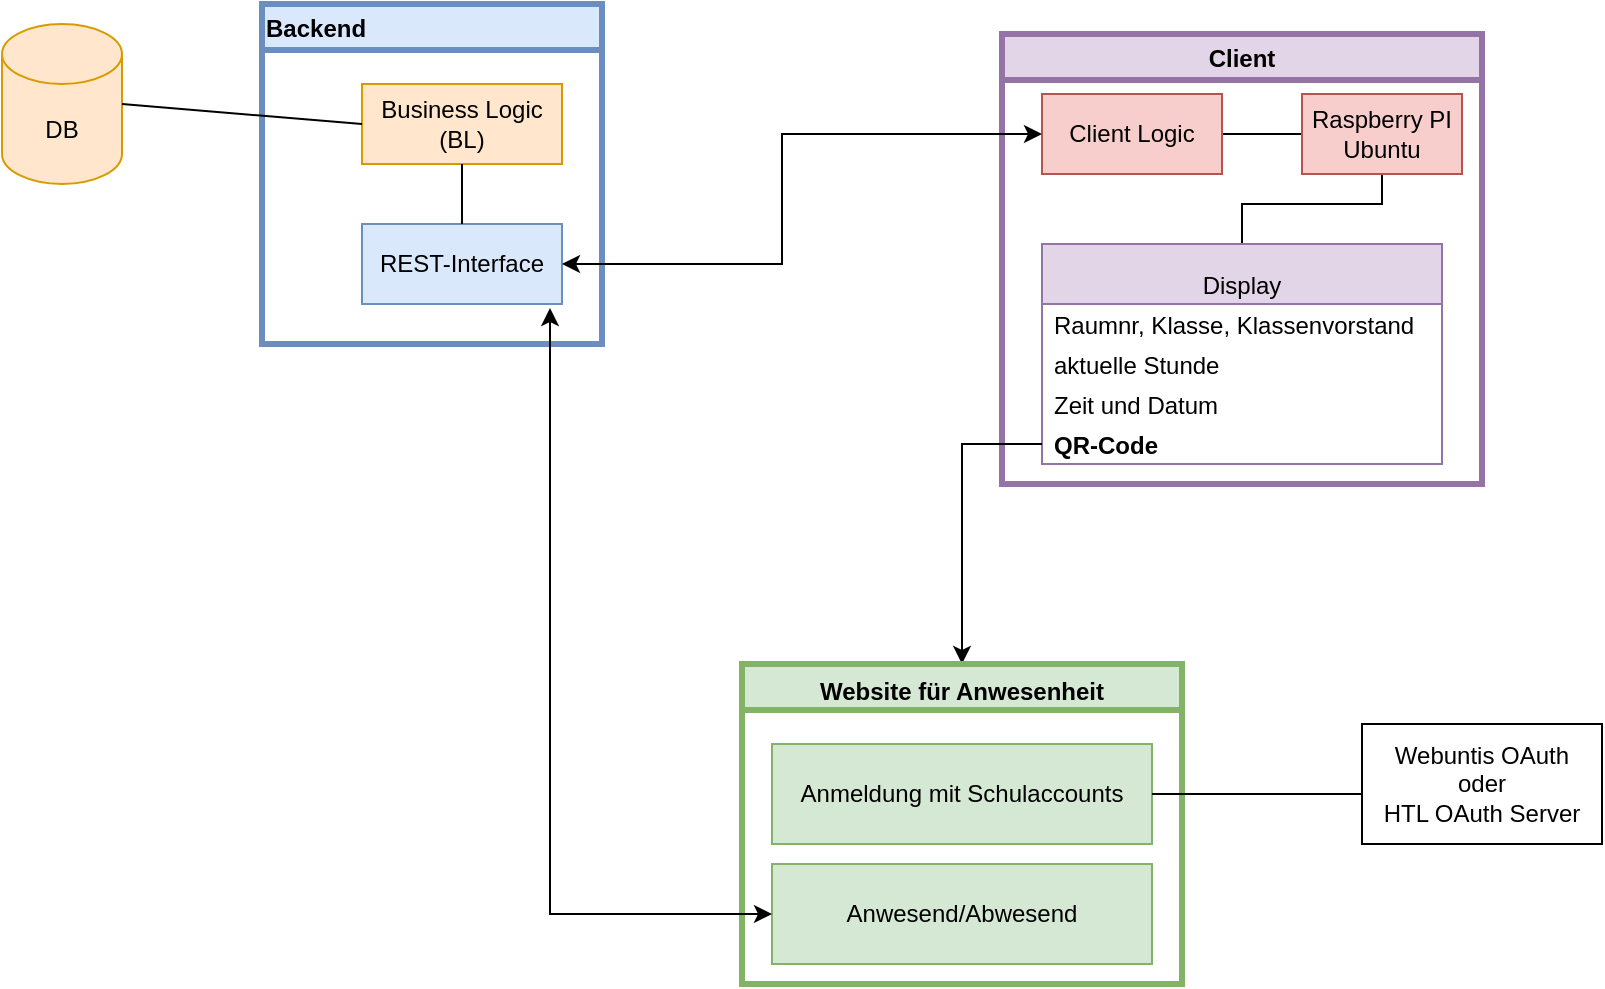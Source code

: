 <mxfile version="15.6.8" type="github">
  <diagram id="VIqUrMfN881pSGvHWkAi" name="Page-1">
    <mxGraphModel dx="1422" dy="740" grid="1" gridSize="10" guides="1" tooltips="1" connect="1" arrows="1" fold="1" page="1" pageScale="1" pageWidth="827" pageHeight="1169" math="0" shadow="0">
      <root>
        <mxCell id="0" />
        <mxCell id="1" parent="0" />
        <mxCell id="ZtJjANbV4Lpw1nc10nZc-3" value="Backend" style="swimlane;align=left;fillColor=#dae8fc;strokeColor=#6c8ebf;strokeWidth=3;" parent="1" vertex="1">
          <mxGeometry x="140" y="30" width="170" height="170" as="geometry" />
        </mxCell>
        <mxCell id="ZtJjANbV4Lpw1nc10nZc-5" value="Business Logic&lt;br&gt;(BL)" style="rounded=0;whiteSpace=wrap;html=1;align=center;fillColor=#ffe6cc;strokeColor=#d79b00;" parent="ZtJjANbV4Lpw1nc10nZc-3" vertex="1">
          <mxGeometry x="50" y="40" width="100" height="40" as="geometry" />
        </mxCell>
        <mxCell id="ZtJjANbV4Lpw1nc10nZc-9" value="REST-Interface" style="rounded=0;whiteSpace=wrap;html=1;align=center;fillColor=#dae8fc;strokeColor=#6c8ebf;" parent="ZtJjANbV4Lpw1nc10nZc-3" vertex="1">
          <mxGeometry x="50" y="110" width="100" height="40" as="geometry" />
        </mxCell>
        <mxCell id="ZtJjANbV4Lpw1nc10nZc-10" value="" style="endArrow=none;startArrow=none;html=1;rounded=0;exitX=0.5;exitY=1;exitDx=0;exitDy=0;entryX=0.5;entryY=0;entryDx=0;entryDy=0;startFill=0;endFill=0;" parent="ZtJjANbV4Lpw1nc10nZc-3" source="ZtJjANbV4Lpw1nc10nZc-5" target="ZtJjANbV4Lpw1nc10nZc-9" edge="1">
          <mxGeometry width="50" height="50" relative="1" as="geometry">
            <mxPoint x="300" y="350" as="sourcePoint" />
            <mxPoint x="350" y="300" as="targetPoint" />
          </mxGeometry>
        </mxCell>
        <mxCell id="ZtJjANbV4Lpw1nc10nZc-6" value="DB" style="shape=cylinder3;whiteSpace=wrap;html=1;boundedLbl=1;backgroundOutline=1;size=15;align=center;fillColor=#ffe6cc;strokeColor=#d79b00;" parent="1" vertex="1">
          <mxGeometry x="10" y="40" width="60" height="80" as="geometry" />
        </mxCell>
        <mxCell id="ZtJjANbV4Lpw1nc10nZc-8" value="" style="endArrow=none;startArrow=none;html=1;rounded=0;exitX=1;exitY=0.5;exitDx=0;exitDy=0;exitPerimeter=0;entryX=0;entryY=0.5;entryDx=0;entryDy=0;endFill=0;startFill=0;" parent="1" source="ZtJjANbV4Lpw1nc10nZc-6" target="ZtJjANbV4Lpw1nc10nZc-5" edge="1">
          <mxGeometry width="50" height="50" relative="1" as="geometry">
            <mxPoint x="460" y="420" as="sourcePoint" />
            <mxPoint x="110" y="110" as="targetPoint" />
          </mxGeometry>
        </mxCell>
        <mxCell id="ZtJjANbV4Lpw1nc10nZc-11" value="Client" style="swimlane;align=center;fillColor=#e1d5e7;strokeColor=#9673a6;verticalAlign=middle;strokeWidth=3;" parent="1" vertex="1">
          <mxGeometry x="510" y="45" width="240" height="225" as="geometry" />
        </mxCell>
        <mxCell id="ZtJjANbV4Lpw1nc10nZc-16" style="edgeStyle=orthogonalEdgeStyle;rounded=0;orthogonalLoop=1;jettySize=auto;html=1;entryX=1;entryY=0.5;entryDx=0;entryDy=0;startArrow=none;startFill=0;endArrow=none;endFill=0;" parent="ZtJjANbV4Lpw1nc10nZc-11" source="ZtJjANbV4Lpw1nc10nZc-13" target="ZtJjANbV4Lpw1nc10nZc-15" edge="1">
          <mxGeometry relative="1" as="geometry" />
        </mxCell>
        <mxCell id="N1tLH85BYtT5_raRtKyt-8" style="edgeStyle=orthogonalEdgeStyle;rounded=0;orthogonalLoop=1;jettySize=auto;html=1;entryX=0.5;entryY=0;entryDx=0;entryDy=0;startArrow=none;startFill=0;endArrow=none;endFill=0;" edge="1" parent="ZtJjANbV4Lpw1nc10nZc-11" source="ZtJjANbV4Lpw1nc10nZc-13" target="N1tLH85BYtT5_raRtKyt-2">
          <mxGeometry relative="1" as="geometry">
            <Array as="points">
              <mxPoint x="190" y="85" />
              <mxPoint x="120" y="85" />
            </Array>
          </mxGeometry>
        </mxCell>
        <mxCell id="ZtJjANbV4Lpw1nc10nZc-13" value="Raspberry PI&lt;br&gt;Ubuntu" style="rounded=0;whiteSpace=wrap;html=1;align=center;fillColor=#f8cecc;strokeColor=#b85450;" parent="ZtJjANbV4Lpw1nc10nZc-11" vertex="1">
          <mxGeometry x="150" y="30" width="80" height="40" as="geometry" />
        </mxCell>
        <mxCell id="ZtJjANbV4Lpw1nc10nZc-15" value="Client Logic" style="rounded=0;whiteSpace=wrap;html=1;align=center;fillColor=#f8cecc;strokeColor=#b85450;" parent="ZtJjANbV4Lpw1nc10nZc-11" vertex="1">
          <mxGeometry x="20" y="30" width="90" height="40" as="geometry" />
        </mxCell>
        <mxCell id="N1tLH85BYtT5_raRtKyt-2" value="Display" style="swimlane;fontStyle=0;childLayout=stackLayout;horizontal=1;startSize=30;horizontalStack=0;resizeParent=1;resizeParentMax=0;resizeLast=0;collapsible=1;marginBottom=0;align=center;verticalAlign=bottom;fillColor=#e1d5e7;strokeColor=#9673a6;" vertex="1" parent="ZtJjANbV4Lpw1nc10nZc-11">
          <mxGeometry x="20" y="105" width="200" height="110" as="geometry" />
        </mxCell>
        <mxCell id="N1tLH85BYtT5_raRtKyt-3" value="Raumnr, Klasse, Klassenvorstand" style="text;strokeColor=none;fillColor=none;align=left;verticalAlign=middle;spacingLeft=4;spacingRight=4;overflow=hidden;points=[[0,0.5],[1,0.5]];portConstraint=eastwest;rotatable=0;" vertex="1" parent="N1tLH85BYtT5_raRtKyt-2">
          <mxGeometry y="30" width="200" height="20" as="geometry" />
        </mxCell>
        <mxCell id="N1tLH85BYtT5_raRtKyt-4" value="aktuelle Stunde" style="text;strokeColor=none;fillColor=none;align=left;verticalAlign=middle;spacingLeft=4;spacingRight=4;overflow=hidden;points=[[0,0.5],[1,0.5]];portConstraint=eastwest;rotatable=0;" vertex="1" parent="N1tLH85BYtT5_raRtKyt-2">
          <mxGeometry y="50" width="200" height="20" as="geometry" />
        </mxCell>
        <mxCell id="N1tLH85BYtT5_raRtKyt-5" value="Zeit und Datum" style="text;strokeColor=none;fillColor=none;align=left;verticalAlign=middle;spacingLeft=4;spacingRight=4;overflow=hidden;points=[[0,0.5],[1,0.5]];portConstraint=eastwest;rotatable=0;" vertex="1" parent="N1tLH85BYtT5_raRtKyt-2">
          <mxGeometry y="70" width="200" height="20" as="geometry" />
        </mxCell>
        <mxCell id="N1tLH85BYtT5_raRtKyt-6" value="QR-Code" style="text;strokeColor=none;fillColor=none;align=left;verticalAlign=middle;spacingLeft=4;spacingRight=4;overflow=hidden;points=[[0,0.5],[1,0.5]];portConstraint=eastwest;rotatable=0;fontStyle=1" vertex="1" parent="N1tLH85BYtT5_raRtKyt-2">
          <mxGeometry y="90" width="200" height="20" as="geometry" />
        </mxCell>
        <mxCell id="ZtJjANbV4Lpw1nc10nZc-19" style="edgeStyle=orthogonalEdgeStyle;rounded=0;orthogonalLoop=1;jettySize=auto;html=1;entryX=1;entryY=0.5;entryDx=0;entryDy=0;startArrow=classic;startFill=1;endArrow=classic;endFill=1;" parent="1" source="ZtJjANbV4Lpw1nc10nZc-15" target="ZtJjANbV4Lpw1nc10nZc-9" edge="1">
          <mxGeometry relative="1" as="geometry">
            <Array as="points">
              <mxPoint x="400" y="95" />
              <mxPoint x="400" y="160" />
            </Array>
          </mxGeometry>
        </mxCell>
        <mxCell id="N1tLH85BYtT5_raRtKyt-9" style="edgeStyle=orthogonalEdgeStyle;rounded=0;orthogonalLoop=1;jettySize=auto;html=1;startArrow=none;startFill=0;endArrow=classic;endFill=1;entryX=0.5;entryY=0;entryDx=0;entryDy=0;" edge="1" parent="1" source="N1tLH85BYtT5_raRtKyt-6" target="N1tLH85BYtT5_raRtKyt-10">
          <mxGeometry relative="1" as="geometry">
            <mxPoint x="490" y="340" as="targetPoint" />
          </mxGeometry>
        </mxCell>
        <mxCell id="N1tLH85BYtT5_raRtKyt-10" value="Website für Anwesenheit" style="swimlane;align=center;verticalAlign=bottom;strokeWidth=3;fillColor=#d5e8d4;strokeColor=#82b366;" vertex="1" parent="1">
          <mxGeometry x="380" y="360" width="220" height="160" as="geometry" />
        </mxCell>
        <mxCell id="N1tLH85BYtT5_raRtKyt-13" value="Anmeldung mit Schulaccounts" style="rounded=0;whiteSpace=wrap;html=1;strokeWidth=1;align=center;verticalAlign=middle;fillColor=#d5e8d4;strokeColor=#82b366;" vertex="1" parent="N1tLH85BYtT5_raRtKyt-10">
          <mxGeometry x="15" y="40" width="190" height="50" as="geometry" />
        </mxCell>
        <mxCell id="N1tLH85BYtT5_raRtKyt-17" value="Anwesend/Abwesend" style="rounded=0;whiteSpace=wrap;html=1;strokeWidth=1;align=center;verticalAlign=middle;fillColor=#d5e8d4;strokeColor=#82b366;" vertex="1" parent="N1tLH85BYtT5_raRtKyt-10">
          <mxGeometry x="15" y="100" width="190" height="50" as="geometry" />
        </mxCell>
        <mxCell id="N1tLH85BYtT5_raRtKyt-14" style="edgeStyle=orthogonalEdgeStyle;rounded=0;orthogonalLoop=1;jettySize=auto;html=1;exitX=1;exitY=0.5;exitDx=0;exitDy=0;startArrow=none;startFill=0;endArrow=none;endFill=0;" edge="1" parent="1" source="N1tLH85BYtT5_raRtKyt-13">
          <mxGeometry relative="1" as="geometry">
            <mxPoint x="690" y="425" as="targetPoint" />
          </mxGeometry>
        </mxCell>
        <mxCell id="N1tLH85BYtT5_raRtKyt-15" value="Webuntis OAuth&lt;br&gt;oder&lt;br&gt;HTL OAuth Server" style="rounded=0;whiteSpace=wrap;html=1;strokeWidth=1;align=center;verticalAlign=middle;" vertex="1" parent="1">
          <mxGeometry x="690" y="390" width="120" height="60" as="geometry" />
        </mxCell>
        <mxCell id="N1tLH85BYtT5_raRtKyt-18" style="edgeStyle=orthogonalEdgeStyle;rounded=0;orthogonalLoop=1;jettySize=auto;html=1;entryX=0.94;entryY=1.05;entryDx=0;entryDy=0;entryPerimeter=0;startArrow=classic;startFill=1;endArrow=classic;endFill=1;" edge="1" parent="1" source="N1tLH85BYtT5_raRtKyt-17" target="ZtJjANbV4Lpw1nc10nZc-9">
          <mxGeometry relative="1" as="geometry" />
        </mxCell>
      </root>
    </mxGraphModel>
  </diagram>
</mxfile>
